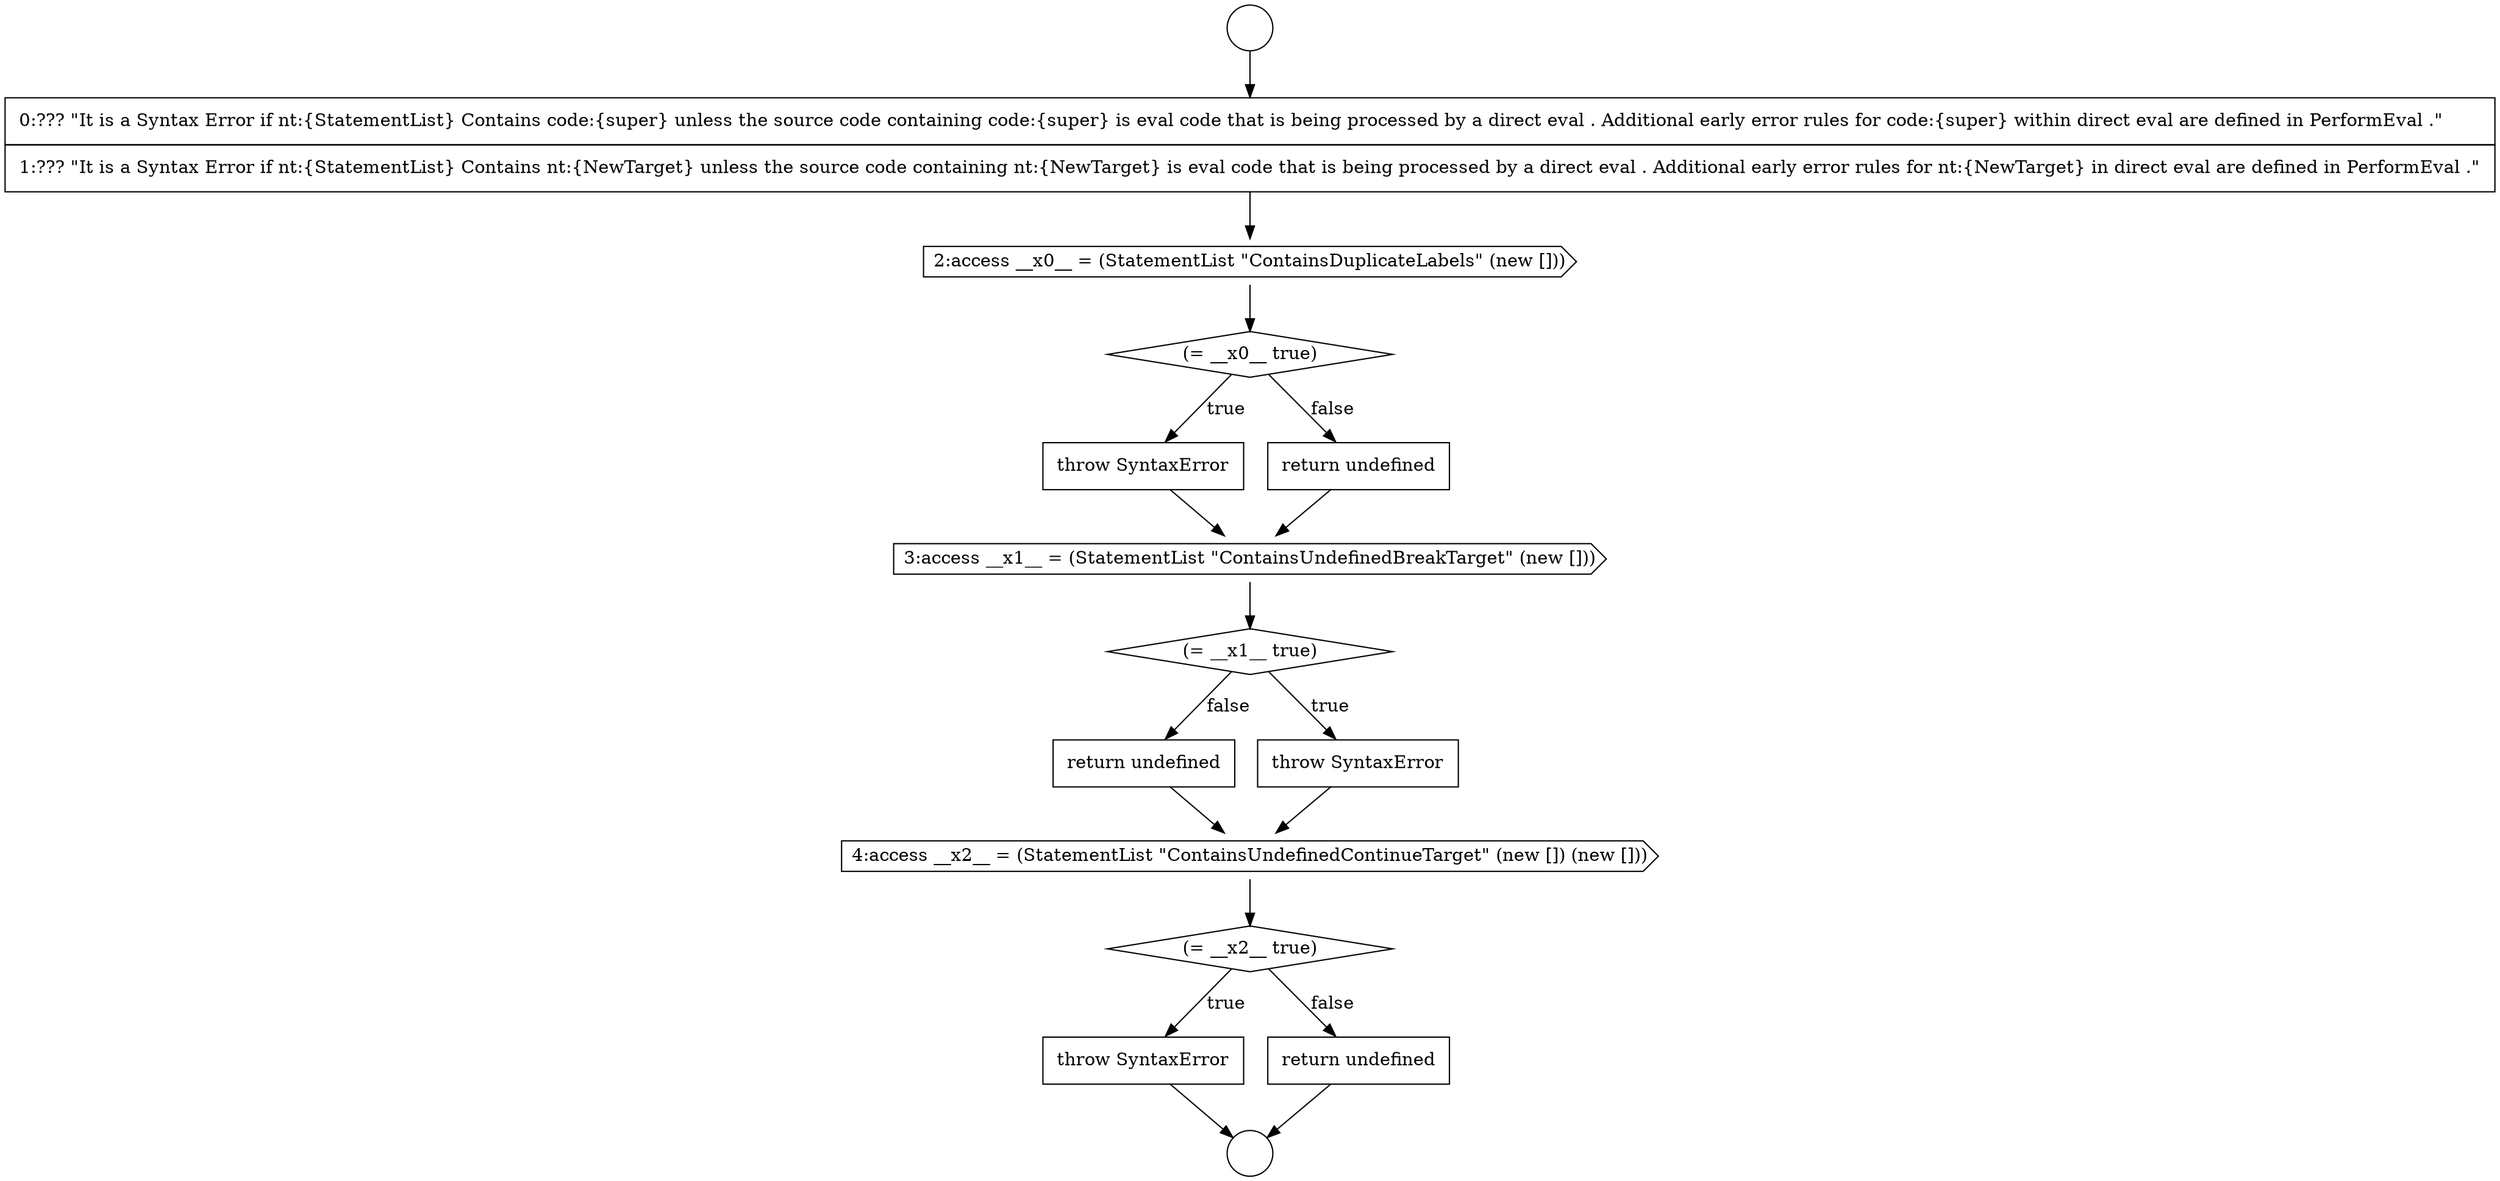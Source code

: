 digraph {
  node21175 [shape=none, margin=0, label=<<font color="black">
    <table border="0" cellborder="1" cellspacing="0" cellpadding="10">
      <tr><td align="left">throw SyntaxError</td></tr>
    </table>
  </font>> color="black" fillcolor="white" style=filled]
  node21171 [shape=circle label=" " color="black" fillcolor="white" style=filled]
  node21181 [shape=cds, label=<<font color="black">4:access __x2__ = (StatementList &quot;ContainsUndefinedContinueTarget&quot; (new []) (new []))</font>> color="black" fillcolor="white" style=filled]
  node21174 [shape=diamond, label=<<font color="black">(= __x0__ true)</font>> color="black" fillcolor="white" style=filled]
  node21178 [shape=diamond, label=<<font color="black">(= __x1__ true)</font>> color="black" fillcolor="white" style=filled]
  node21182 [shape=diamond, label=<<font color="black">(= __x2__ true)</font>> color="black" fillcolor="white" style=filled]
  node21173 [shape=cds, label=<<font color="black">2:access __x0__ = (StatementList &quot;ContainsDuplicateLabels&quot; (new []))</font>> color="black" fillcolor="white" style=filled]
  node21183 [shape=none, margin=0, label=<<font color="black">
    <table border="0" cellborder="1" cellspacing="0" cellpadding="10">
      <tr><td align="left">throw SyntaxError</td></tr>
    </table>
  </font>> color="black" fillcolor="white" style=filled]
  node21180 [shape=none, margin=0, label=<<font color="black">
    <table border="0" cellborder="1" cellspacing="0" cellpadding="10">
      <tr><td align="left">return undefined</td></tr>
    </table>
  </font>> color="black" fillcolor="white" style=filled]
  node21176 [shape=none, margin=0, label=<<font color="black">
    <table border="0" cellborder="1" cellspacing="0" cellpadding="10">
      <tr><td align="left">return undefined</td></tr>
    </table>
  </font>> color="black" fillcolor="white" style=filled]
  node21184 [shape=none, margin=0, label=<<font color="black">
    <table border="0" cellborder="1" cellspacing="0" cellpadding="10">
      <tr><td align="left">return undefined</td></tr>
    </table>
  </font>> color="black" fillcolor="white" style=filled]
  node21179 [shape=none, margin=0, label=<<font color="black">
    <table border="0" cellborder="1" cellspacing="0" cellpadding="10">
      <tr><td align="left">throw SyntaxError</td></tr>
    </table>
  </font>> color="black" fillcolor="white" style=filled]
  node21170 [shape=circle label=" " color="black" fillcolor="white" style=filled]
  node21177 [shape=cds, label=<<font color="black">3:access __x1__ = (StatementList &quot;ContainsUndefinedBreakTarget&quot; (new []))</font>> color="black" fillcolor="white" style=filled]
  node21172 [shape=none, margin=0, label=<<font color="black">
    <table border="0" cellborder="1" cellspacing="0" cellpadding="10">
      <tr><td align="left">0:??? &quot;It is a Syntax Error if nt:{StatementList} Contains code:{super} unless the source code containing code:{super} is eval code that is being processed by a direct eval . Additional early error rules for code:{super} within direct eval are defined in PerformEval .&quot;</td></tr>
      <tr><td align="left">1:??? &quot;It is a Syntax Error if nt:{StatementList} Contains nt:{NewTarget} unless the source code containing nt:{NewTarget} is eval code that is being processed by a direct eval . Additional early error rules for nt:{NewTarget} in direct eval are defined in PerformEval .&quot;</td></tr>
    </table>
  </font>> color="black" fillcolor="white" style=filled]
  node21181 -> node21182 [ color="black"]
  node21170 -> node21172 [ color="black"]
  node21173 -> node21174 [ color="black"]
  node21178 -> node21179 [label=<<font color="black">true</font>> color="black"]
  node21178 -> node21180 [label=<<font color="black">false</font>> color="black"]
  node21184 -> node21171 [ color="black"]
  node21179 -> node21181 [ color="black"]
  node21174 -> node21175 [label=<<font color="black">true</font>> color="black"]
  node21174 -> node21176 [label=<<font color="black">false</font>> color="black"]
  node21172 -> node21173 [ color="black"]
  node21177 -> node21178 [ color="black"]
  node21180 -> node21181 [ color="black"]
  node21175 -> node21177 [ color="black"]
  node21176 -> node21177 [ color="black"]
  node21183 -> node21171 [ color="black"]
  node21182 -> node21183 [label=<<font color="black">true</font>> color="black"]
  node21182 -> node21184 [label=<<font color="black">false</font>> color="black"]
}
